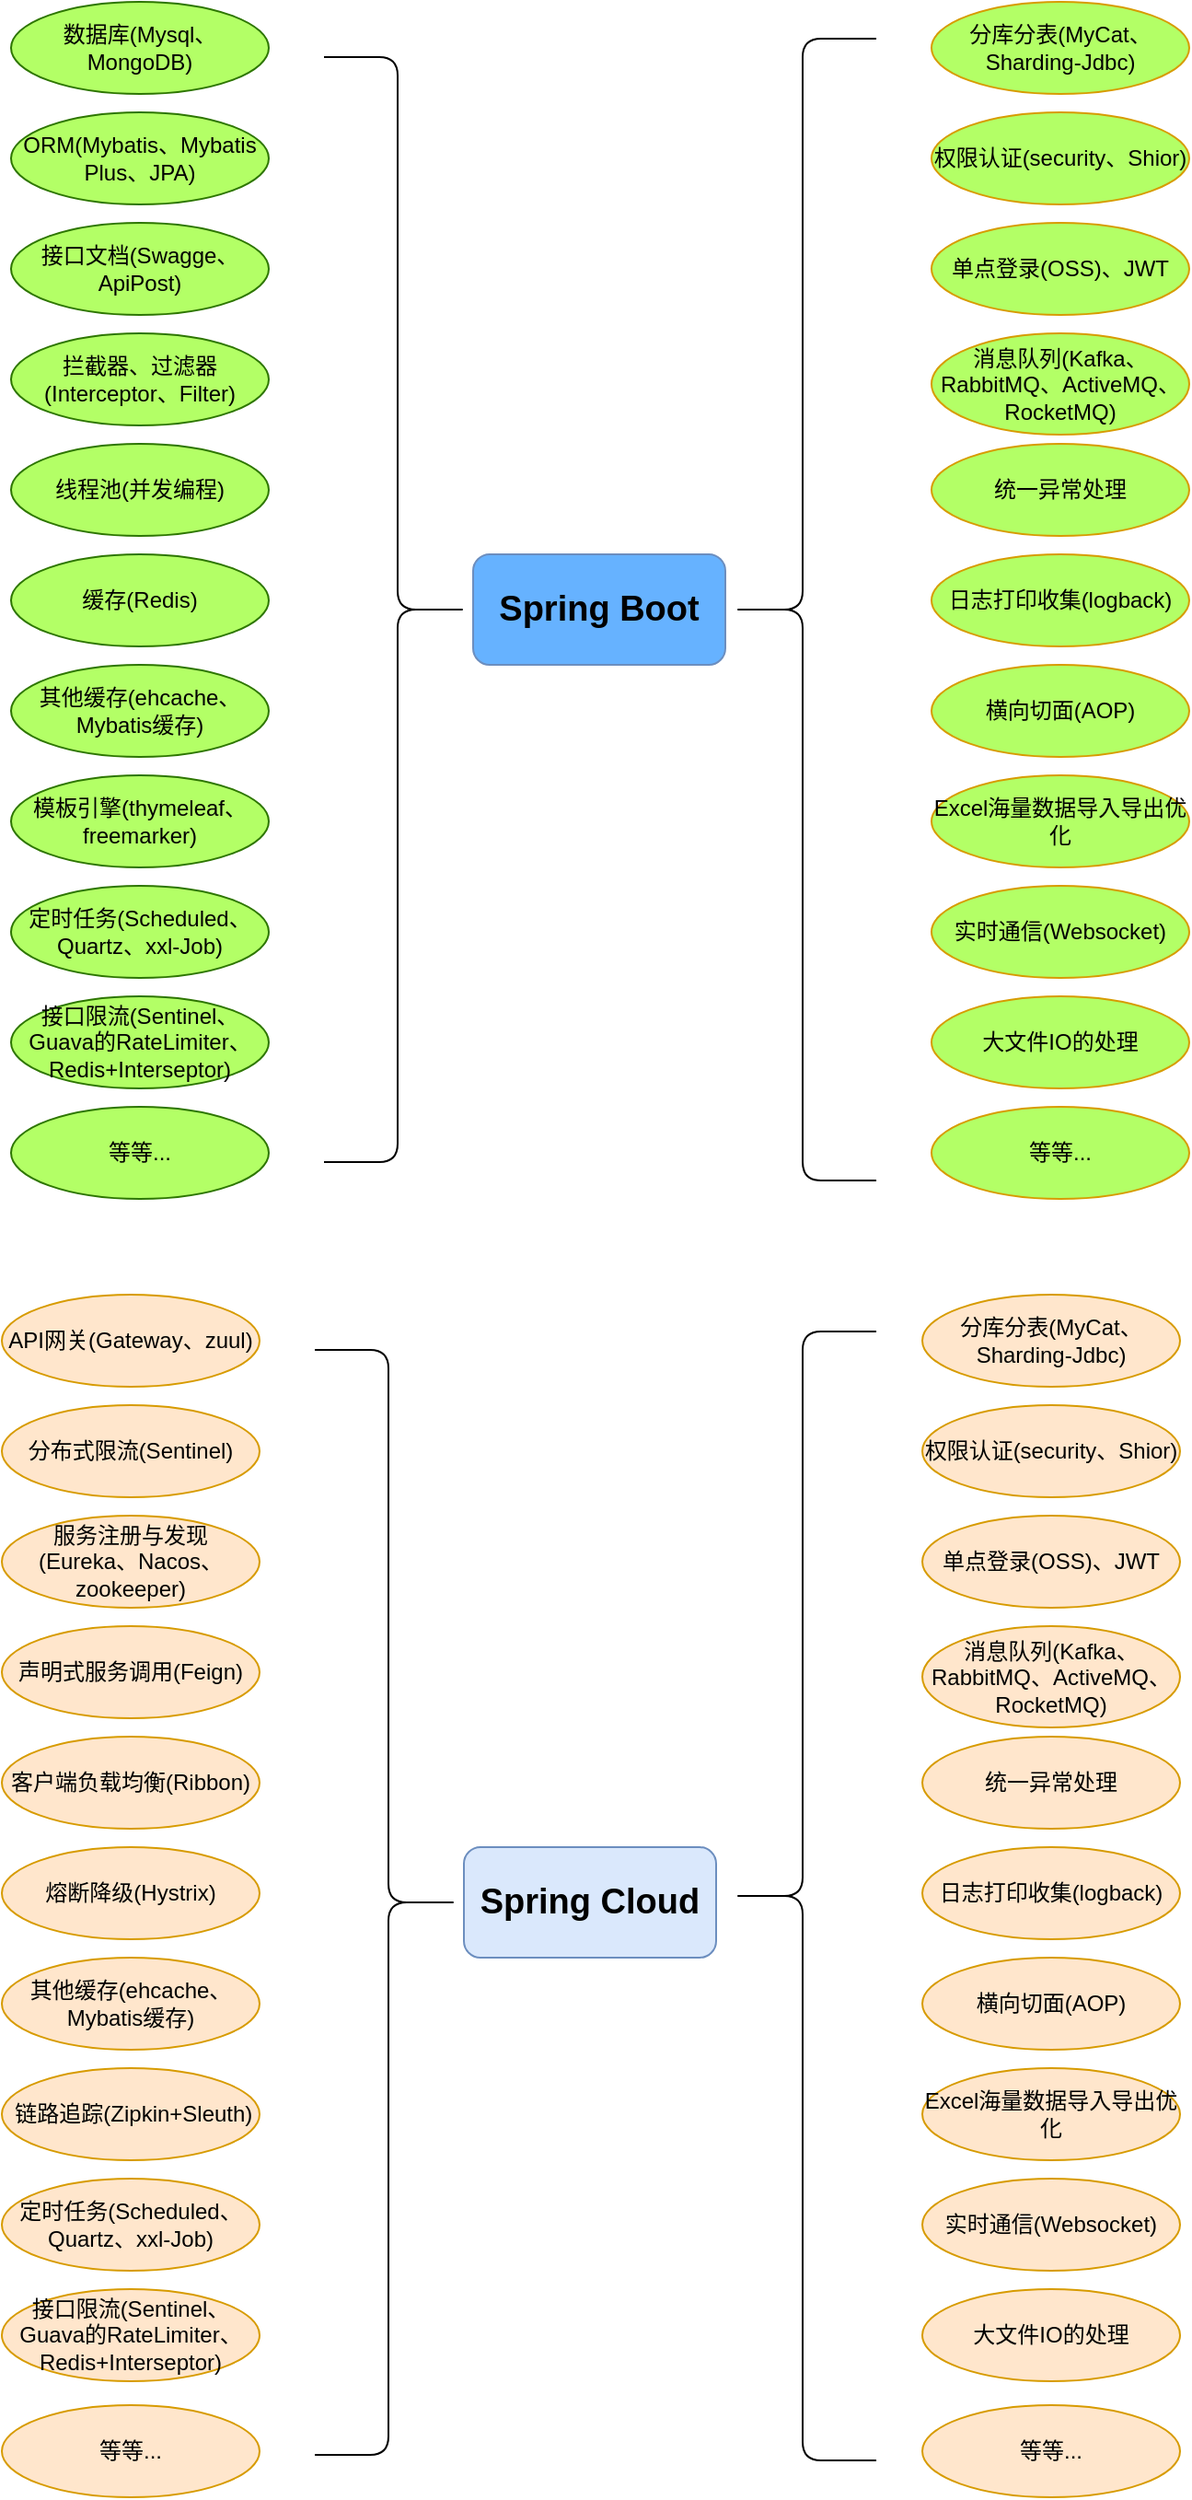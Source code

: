 <mxfile version="18.1.2" type="github">
  <diagram id="xjabfp815dfv-7CEwPIz" name="第 1 页">
    <mxGraphModel dx="1153" dy="604" grid="1" gridSize="10" guides="1" tooltips="1" connect="1" arrows="1" fold="1" page="1" pageScale="1" pageWidth="827" pageHeight="1169" math="0" shadow="0">
      <root>
        <mxCell id="0" />
        <mxCell id="1" parent="0" />
        <mxCell id="B-eby6DjghB-gaP1Cl-w-1" value="&lt;font style=&quot;font-size: 19px;&quot;&gt;Spring Boot&lt;/font&gt;" style="rounded=1;whiteSpace=wrap;html=1;fillColor=#66B2FF;strokeColor=#6c8ebf;fontStyle=1;gradientColor=none;" vertex="1" parent="1">
          <mxGeometry x="356" y="495" width="137" height="60" as="geometry" />
        </mxCell>
        <mxCell id="B-eby6DjghB-gaP1Cl-w-7" value="数据库(Mysql、MongoDB)" style="ellipse;whiteSpace=wrap;html=1;fillColor=#B3FF66;strokeColor=#2D7600;fontColor=#000000;" vertex="1" parent="1">
          <mxGeometry x="105" y="195" width="140" height="50" as="geometry" />
        </mxCell>
        <mxCell id="B-eby6DjghB-gaP1Cl-w-8" value="ORM(Mybatis、Mybatis Plus、JPA)" style="ellipse;whiteSpace=wrap;html=1;fillColor=#B3FF66;strokeColor=#2D7600;fontColor=#000000;" vertex="1" parent="1">
          <mxGeometry x="105" y="255" width="140" height="50" as="geometry" />
        </mxCell>
        <mxCell id="B-eby6DjghB-gaP1Cl-w-53" value="接口文档(Swagge、ApiPost)" style="ellipse;whiteSpace=wrap;html=1;fillColor=#B3FF66;strokeColor=#2D7600;fontColor=#000000;" vertex="1" parent="1">
          <mxGeometry x="105" y="315" width="140" height="50" as="geometry" />
        </mxCell>
        <mxCell id="B-eby6DjghB-gaP1Cl-w-54" value="拦截器、过滤器(Interceptor、Filter)" style="ellipse;whiteSpace=wrap;html=1;fillColor=#B3FF66;strokeColor=#2D7600;fontColor=#000000;" vertex="1" parent="1">
          <mxGeometry x="105" y="375" width="140" height="50" as="geometry" />
        </mxCell>
        <mxCell id="B-eby6DjghB-gaP1Cl-w-55" value="线程池(并发编程)" style="ellipse;whiteSpace=wrap;html=1;fillColor=#B3FF66;strokeColor=#2D7600;fontColor=#000000;" vertex="1" parent="1">
          <mxGeometry x="105" y="435" width="140" height="50" as="geometry" />
        </mxCell>
        <mxCell id="B-eby6DjghB-gaP1Cl-w-56" value="缓存(Redis)" style="ellipse;whiteSpace=wrap;html=1;fillColor=#B3FF66;strokeColor=#2D7600;fontColor=#000000;" vertex="1" parent="1">
          <mxGeometry x="105" y="495" width="140" height="50" as="geometry" />
        </mxCell>
        <mxCell id="B-eby6DjghB-gaP1Cl-w-57" value="定时任务(Scheduled、Quartz、xxl-Job)" style="ellipse;whiteSpace=wrap;html=1;fillColor=#B3FF66;strokeColor=#2D7600;fontColor=#000000;" vertex="1" parent="1">
          <mxGeometry x="105" y="675" width="140" height="50" as="geometry" />
        </mxCell>
        <mxCell id="B-eby6DjghB-gaP1Cl-w-58" value="模板引擎(thymeleaf、freemarker)" style="ellipse;whiteSpace=wrap;html=1;fillColor=#B3FF66;strokeColor=#2D7600;fontColor=#000000;" vertex="1" parent="1">
          <mxGeometry x="105" y="615" width="140" height="50" as="geometry" />
        </mxCell>
        <mxCell id="B-eby6DjghB-gaP1Cl-w-59" value="其他缓存(ehcache、Mybatis缓存)" style="ellipse;whiteSpace=wrap;html=1;fillColor=#B3FF66;strokeColor=#2D7600;fontColor=#000000;" vertex="1" parent="1">
          <mxGeometry x="105" y="555" width="140" height="50" as="geometry" />
        </mxCell>
        <mxCell id="B-eby6DjghB-gaP1Cl-w-60" value="接口限流(Sentinel、Guava的RateLimiter、Redis+Interseptor)" style="ellipse;whiteSpace=wrap;html=1;fillColor=#B3FF66;strokeColor=#2D7600;fontColor=#000000;" vertex="1" parent="1">
          <mxGeometry x="105" y="735" width="140" height="50" as="geometry" />
        </mxCell>
        <mxCell id="B-eby6DjghB-gaP1Cl-w-62" value="分库分表(MyCat、Sharding-Jdbc)" style="ellipse;whiteSpace=wrap;html=1;fillColor=#B3FF66;strokeColor=#d79b00;" vertex="1" parent="1">
          <mxGeometry x="605" y="195" width="140" height="50" as="geometry" />
        </mxCell>
        <mxCell id="B-eby6DjghB-gaP1Cl-w-63" value="权限认证(security、Shior)" style="ellipse;whiteSpace=wrap;html=1;fillColor=#B3FF66;strokeColor=#d79b00;" vertex="1" parent="1">
          <mxGeometry x="605" y="255" width="140" height="50" as="geometry" />
        </mxCell>
        <mxCell id="B-eby6DjghB-gaP1Cl-w-64" value="单点登录(OSS)、JWT" style="ellipse;whiteSpace=wrap;html=1;fillColor=#B3FF66;strokeColor=#d79b00;" vertex="1" parent="1">
          <mxGeometry x="605" y="315" width="140" height="50" as="geometry" />
        </mxCell>
        <mxCell id="B-eby6DjghB-gaP1Cl-w-65" value="消息队列(Kafka、RabbitMQ、ActiveMQ、RocketMQ)" style="ellipse;whiteSpace=wrap;html=1;fillColor=#B3FF66;strokeColor=#d79b00;" vertex="1" parent="1">
          <mxGeometry x="605" y="375" width="140" height="55" as="geometry" />
        </mxCell>
        <mxCell id="B-eby6DjghB-gaP1Cl-w-66" value="统一异常处理" style="ellipse;whiteSpace=wrap;html=1;fillColor=#B3FF66;strokeColor=#d79b00;" vertex="1" parent="1">
          <mxGeometry x="605" y="435" width="140" height="50" as="geometry" />
        </mxCell>
        <mxCell id="B-eby6DjghB-gaP1Cl-w-67" value="日志打印收集(logback)" style="ellipse;whiteSpace=wrap;html=1;fillColor=#B3FF66;strokeColor=#d79b00;" vertex="1" parent="1">
          <mxGeometry x="605" y="495" width="140" height="50" as="geometry" />
        </mxCell>
        <mxCell id="B-eby6DjghB-gaP1Cl-w-68" value="实时通信(Websocket)" style="ellipse;whiteSpace=wrap;html=1;fillColor=#B3FF66;strokeColor=#d79b00;" vertex="1" parent="1">
          <mxGeometry x="605" y="675" width="140" height="50" as="geometry" />
        </mxCell>
        <mxCell id="B-eby6DjghB-gaP1Cl-w-69" value="Excel海量数据导入导出优化" style="ellipse;whiteSpace=wrap;html=1;fillColor=#B3FF66;strokeColor=#d79b00;" vertex="1" parent="1">
          <mxGeometry x="605" y="615" width="140" height="50" as="geometry" />
        </mxCell>
        <mxCell id="B-eby6DjghB-gaP1Cl-w-70" value="横向切面(AOP)" style="ellipse;whiteSpace=wrap;html=1;fillColor=#B3FF66;strokeColor=#d79b00;" vertex="1" parent="1">
          <mxGeometry x="605" y="555" width="140" height="50" as="geometry" />
        </mxCell>
        <mxCell id="B-eby6DjghB-gaP1Cl-w-71" value="大文件IO的处理" style="ellipse;whiteSpace=wrap;html=1;fillColor=#B3FF66;strokeColor=#d79b00;" vertex="1" parent="1">
          <mxGeometry x="605" y="735" width="140" height="50" as="geometry" />
        </mxCell>
        <mxCell id="B-eby6DjghB-gaP1Cl-w-72" value="等等..." style="ellipse;whiteSpace=wrap;html=1;fillColor=#B3FF66;strokeColor=#2D7600;fontColor=#000000;" vertex="1" parent="1">
          <mxGeometry x="105" y="795" width="140" height="50" as="geometry" />
        </mxCell>
        <mxCell id="B-eby6DjghB-gaP1Cl-w-73" value="等等..." style="ellipse;whiteSpace=wrap;html=1;fillColor=#B3FF66;strokeColor=#d79b00;" vertex="1" parent="1">
          <mxGeometry x="605" y="795" width="140" height="50" as="geometry" />
        </mxCell>
        <mxCell id="B-eby6DjghB-gaP1Cl-w-76" value="" style="shape=curlyBracket;whiteSpace=wrap;html=1;rounded=1;flipH=1;fontSize=19;fillColor=#D4E1F5;gradientColor=none;" vertex="1" parent="1">
          <mxGeometry x="275" y="225" width="80" height="600" as="geometry" />
        </mxCell>
        <mxCell id="B-eby6DjghB-gaP1Cl-w-79" value="" style="shape=curlyBracket;whiteSpace=wrap;html=1;rounded=1;fontSize=19;fillColor=#D4E1F5;gradientColor=none;size=0.5;" vertex="1" parent="1">
          <mxGeometry x="495" y="215" width="80" height="620" as="geometry" />
        </mxCell>
        <mxCell id="B-eby6DjghB-gaP1Cl-w-80" value="&lt;font style=&quot;font-size: 19px;&quot;&gt;Spring Cloud&lt;/font&gt;" style="rounded=1;whiteSpace=wrap;html=1;fillColor=#dae8fc;strokeColor=#6c8ebf;fontStyle=1;gradientColor=none;" vertex="1" parent="1">
          <mxGeometry x="351" y="1197" width="137" height="60" as="geometry" />
        </mxCell>
        <mxCell id="B-eby6DjghB-gaP1Cl-w-81" value="API网关(Gateway、zuul)" style="ellipse;whiteSpace=wrap;html=1;fillColor=#ffe6cc;strokeColor=#d79b00;" vertex="1" parent="1">
          <mxGeometry x="100" y="897" width="140" height="50" as="geometry" />
        </mxCell>
        <mxCell id="B-eby6DjghB-gaP1Cl-w-82" value="分布式限流(Sentinel)" style="ellipse;whiteSpace=wrap;html=1;fillColor=#ffe6cc;strokeColor=#d79b00;" vertex="1" parent="1">
          <mxGeometry x="100" y="957" width="140" height="50" as="geometry" />
        </mxCell>
        <mxCell id="B-eby6DjghB-gaP1Cl-w-83" value="服务注册与发现(Eureka、Nacos、zookeeper)" style="ellipse;whiteSpace=wrap;html=1;fillColor=#ffe6cc;strokeColor=#d79b00;" vertex="1" parent="1">
          <mxGeometry x="100" y="1017" width="140" height="50" as="geometry" />
        </mxCell>
        <mxCell id="B-eby6DjghB-gaP1Cl-w-84" value="声明式服务调用(Feign)" style="ellipse;whiteSpace=wrap;html=1;fillColor=#ffe6cc;strokeColor=#d79b00;" vertex="1" parent="1">
          <mxGeometry x="100" y="1077" width="140" height="50" as="geometry" />
        </mxCell>
        <mxCell id="B-eby6DjghB-gaP1Cl-w-85" value="客户端负载均衡(Ribbon)" style="ellipse;whiteSpace=wrap;html=1;fillColor=#ffe6cc;strokeColor=#d79b00;" vertex="1" parent="1">
          <mxGeometry x="100" y="1137" width="140" height="50" as="geometry" />
        </mxCell>
        <mxCell id="B-eby6DjghB-gaP1Cl-w-86" value="熔断降级(Hystrix)" style="ellipse;whiteSpace=wrap;html=1;fillColor=#ffe6cc;strokeColor=#d79b00;" vertex="1" parent="1">
          <mxGeometry x="100" y="1197" width="140" height="50" as="geometry" />
        </mxCell>
        <mxCell id="B-eby6DjghB-gaP1Cl-w-87" value="定时任务(Scheduled、Quartz、xxl-Job)" style="ellipse;whiteSpace=wrap;html=1;fillColor=#ffe6cc;strokeColor=#d79b00;" vertex="1" parent="1">
          <mxGeometry x="100" y="1377" width="140" height="50" as="geometry" />
        </mxCell>
        <mxCell id="B-eby6DjghB-gaP1Cl-w-88" value="&amp;nbsp;链路追踪(Zipkin+Sleuth)" style="ellipse;whiteSpace=wrap;html=1;fillColor=#ffe6cc;strokeColor=#d79b00;" vertex="1" parent="1">
          <mxGeometry x="100" y="1317" width="140" height="50" as="geometry" />
        </mxCell>
        <mxCell id="B-eby6DjghB-gaP1Cl-w-89" value="其他缓存(ehcache、Mybatis缓存)" style="ellipse;whiteSpace=wrap;html=1;fillColor=#ffe6cc;strokeColor=#d79b00;" vertex="1" parent="1">
          <mxGeometry x="100" y="1257" width="140" height="50" as="geometry" />
        </mxCell>
        <mxCell id="B-eby6DjghB-gaP1Cl-w-90" value="接口限流(Sentinel、Guava的RateLimiter、Redis+Interseptor)" style="ellipse;whiteSpace=wrap;html=1;fillColor=#ffe6cc;strokeColor=#d79b00;" vertex="1" parent="1">
          <mxGeometry x="100" y="1437" width="140" height="50" as="geometry" />
        </mxCell>
        <mxCell id="B-eby6DjghB-gaP1Cl-w-91" value="分库分表(MyCat、Sharding-Jdbc)" style="ellipse;whiteSpace=wrap;html=1;fillColor=#ffe6cc;strokeColor=#d79b00;" vertex="1" parent="1">
          <mxGeometry x="600" y="897" width="140" height="50" as="geometry" />
        </mxCell>
        <mxCell id="B-eby6DjghB-gaP1Cl-w-92" value="权限认证(security、Shior)" style="ellipse;whiteSpace=wrap;html=1;fillColor=#ffe6cc;strokeColor=#d79b00;" vertex="1" parent="1">
          <mxGeometry x="600" y="957" width="140" height="50" as="geometry" />
        </mxCell>
        <mxCell id="B-eby6DjghB-gaP1Cl-w-93" value="单点登录(OSS)、JWT" style="ellipse;whiteSpace=wrap;html=1;fillColor=#ffe6cc;strokeColor=#d79b00;" vertex="1" parent="1">
          <mxGeometry x="600" y="1017" width="140" height="50" as="geometry" />
        </mxCell>
        <mxCell id="B-eby6DjghB-gaP1Cl-w-94" value="消息队列(Kafka、RabbitMQ、ActiveMQ、RocketMQ)" style="ellipse;whiteSpace=wrap;html=1;fillColor=#ffe6cc;strokeColor=#d79b00;" vertex="1" parent="1">
          <mxGeometry x="600" y="1077" width="140" height="55" as="geometry" />
        </mxCell>
        <mxCell id="B-eby6DjghB-gaP1Cl-w-95" value="统一异常处理" style="ellipse;whiteSpace=wrap;html=1;fillColor=#ffe6cc;strokeColor=#d79b00;" vertex="1" parent="1">
          <mxGeometry x="600" y="1137" width="140" height="50" as="geometry" />
        </mxCell>
        <mxCell id="B-eby6DjghB-gaP1Cl-w-96" value="日志打印收集(logback)" style="ellipse;whiteSpace=wrap;html=1;fillColor=#ffe6cc;strokeColor=#d79b00;" vertex="1" parent="1">
          <mxGeometry x="600" y="1197" width="140" height="50" as="geometry" />
        </mxCell>
        <mxCell id="B-eby6DjghB-gaP1Cl-w-97" value="实时通信(Websocket)" style="ellipse;whiteSpace=wrap;html=1;fillColor=#ffe6cc;strokeColor=#d79b00;" vertex="1" parent="1">
          <mxGeometry x="600" y="1377" width="140" height="50" as="geometry" />
        </mxCell>
        <mxCell id="B-eby6DjghB-gaP1Cl-w-98" value="Excel海量数据导入导出优化" style="ellipse;whiteSpace=wrap;html=1;fillColor=#ffe6cc;strokeColor=#d79b00;" vertex="1" parent="1">
          <mxGeometry x="600" y="1317" width="140" height="50" as="geometry" />
        </mxCell>
        <mxCell id="B-eby6DjghB-gaP1Cl-w-99" value="横向切面(AOP)" style="ellipse;whiteSpace=wrap;html=1;fillColor=#ffe6cc;strokeColor=#d79b00;" vertex="1" parent="1">
          <mxGeometry x="600" y="1257" width="140" height="50" as="geometry" />
        </mxCell>
        <mxCell id="B-eby6DjghB-gaP1Cl-w-100" value="大文件IO的处理" style="ellipse;whiteSpace=wrap;html=1;fillColor=#ffe6cc;strokeColor=#d79b00;" vertex="1" parent="1">
          <mxGeometry x="600" y="1437" width="140" height="50" as="geometry" />
        </mxCell>
        <mxCell id="B-eby6DjghB-gaP1Cl-w-101" value="等等..." style="ellipse;whiteSpace=wrap;html=1;fillColor=#ffe6cc;strokeColor=#d79b00;" vertex="1" parent="1">
          <mxGeometry x="100" y="1500" width="140" height="50" as="geometry" />
        </mxCell>
        <mxCell id="B-eby6DjghB-gaP1Cl-w-102" value="等等..." style="ellipse;whiteSpace=wrap;html=1;fillColor=#ffe6cc;strokeColor=#d79b00;" vertex="1" parent="1">
          <mxGeometry x="600" y="1500" width="140" height="50" as="geometry" />
        </mxCell>
        <mxCell id="B-eby6DjghB-gaP1Cl-w-103" value="" style="shape=curlyBracket;whiteSpace=wrap;html=1;rounded=1;flipH=1;fontSize=19;fillColor=#D4E1F5;gradientColor=none;" vertex="1" parent="1">
          <mxGeometry x="270" y="927" width="80" height="600" as="geometry" />
        </mxCell>
        <mxCell id="B-eby6DjghB-gaP1Cl-w-104" value="" style="shape=curlyBracket;whiteSpace=wrap;html=1;rounded=1;fontSize=19;fillColor=#D4E1F5;gradientColor=none;size=0.5;" vertex="1" parent="1">
          <mxGeometry x="495" y="917" width="80" height="613" as="geometry" />
        </mxCell>
      </root>
    </mxGraphModel>
  </diagram>
</mxfile>
